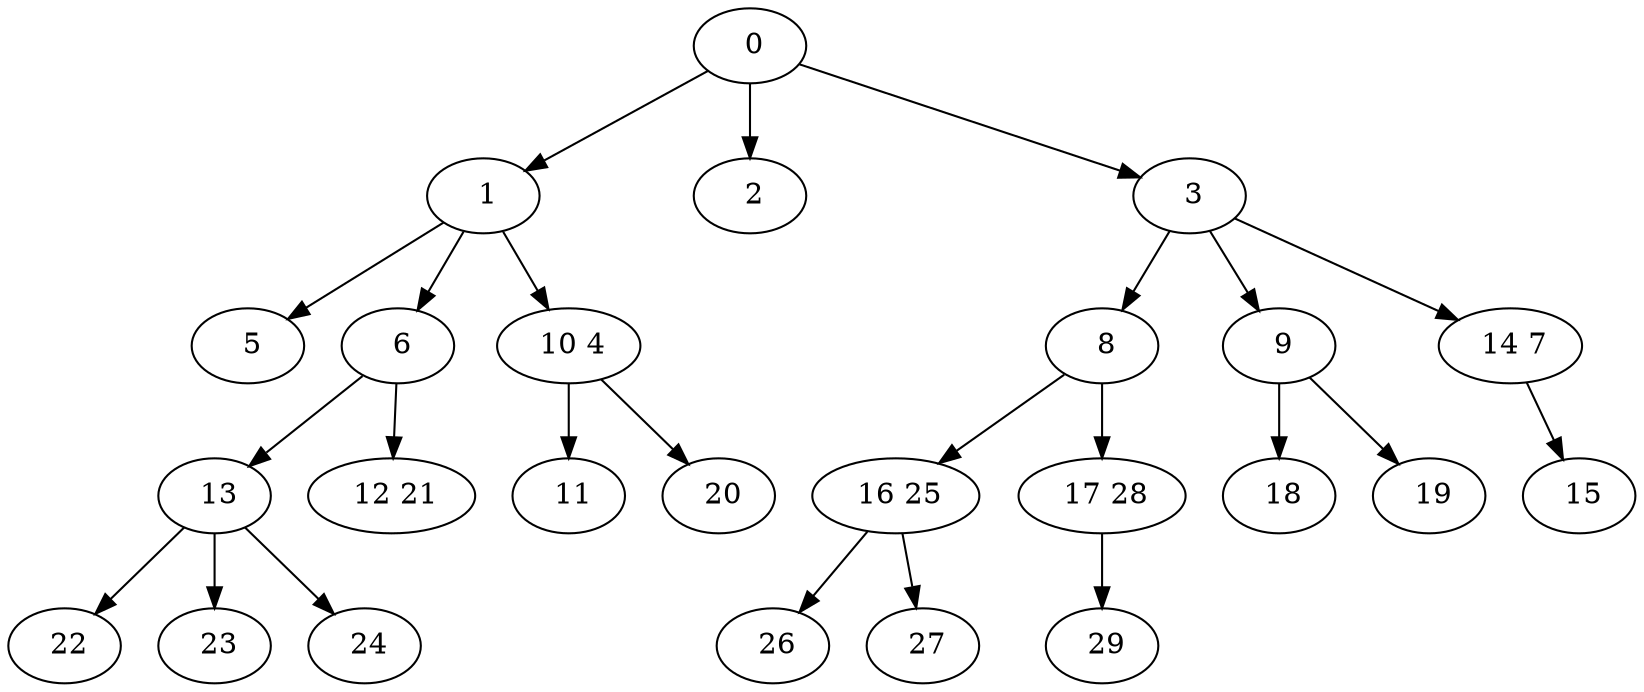 digraph mytree {
" 0" -> " 1";
" 0" -> " 2";
" 0" -> " 3";
" 1" -> " 5";
" 1" -> " 6";
" 1" -> " 10 4";
" 2";
" 3" -> " 8";
" 3" -> " 9";
" 3" -> " 14 7";
" 5";
" 6" -> " 13";
" 6" -> " 12 21";
" 10 4" -> " 11";
" 10 4" -> " 20";
" 16 25" -> " 26";
" 16 25" -> " 27";
" 8" -> " 16 25";
" 8" -> " 17 28";
" 9" -> " 18";
" 9" -> " 19";
" 14 7" -> " 15";
" 13" -> " 22";
" 13" -> " 23";
" 13" -> " 24";
" 12 21";
" 17 28" -> " 29";
" 18";
" 19";
" 22";
" 23";
" 24";
" 26";
" 27";
" 29";
" 15";
" 11";
" 20";
}
